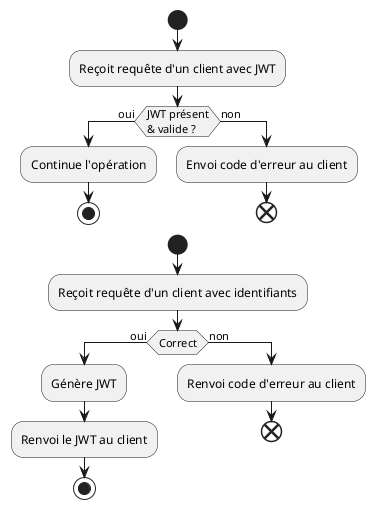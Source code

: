 @startuml
start

:Reçoit requête d'un client avec JWT;

if (JWT présent\n& valide ?) then (oui)
  :Continue l'opération;
  stop
else (non)
  :Envoi code d'erreur au client;
  end
endif


' JWT creation

start

:Reçoit requête d'un client avec identifiants;

if (Correct) then (oui)
  :Génère JWT;
  :Renvoi le JWT au client;
  stop
else (non)
  :Renvoi code d'erreur au client;
  end
@enduml
